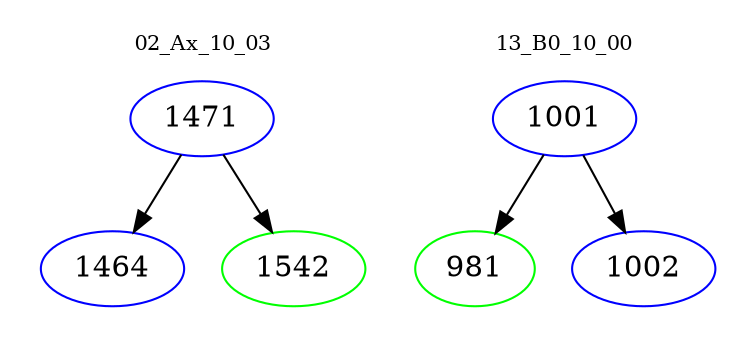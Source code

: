 digraph{
subgraph cluster_0 {
color = white
label = "02_Ax_10_03";
fontsize=10;
T0_1471 [label="1471", color="blue"]
T0_1471 -> T0_1464 [color="black"]
T0_1464 [label="1464", color="blue"]
T0_1471 -> T0_1542 [color="black"]
T0_1542 [label="1542", color="green"]
}
subgraph cluster_1 {
color = white
label = "13_B0_10_00";
fontsize=10;
T1_1001 [label="1001", color="blue"]
T1_1001 -> T1_981 [color="black"]
T1_981 [label="981", color="green"]
T1_1001 -> T1_1002 [color="black"]
T1_1002 [label="1002", color="blue"]
}
}
